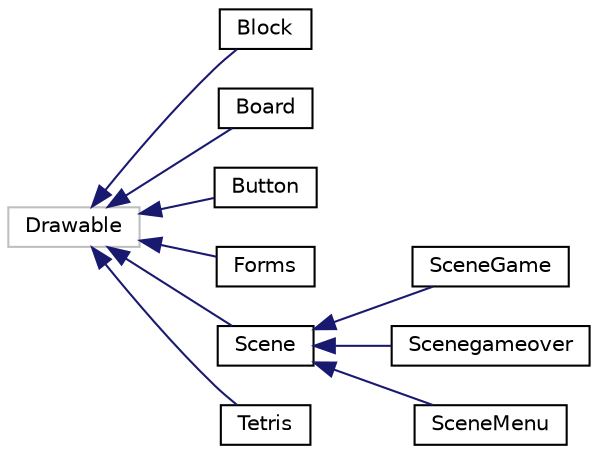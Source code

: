 digraph "Graphical Class Hierarchy"
{
  edge [fontname="Helvetica",fontsize="10",labelfontname="Helvetica",labelfontsize="10"];
  node [fontname="Helvetica",fontsize="10",shape=record];
  rankdir="LR";
  Node2 [label="Drawable",height=0.2,width=0.4,color="grey75", fillcolor="white", style="filled"];
  Node2 -> Node0 [dir="back",color="midnightblue",fontsize="10",style="solid",fontname="Helvetica"];
  Node0 [label="Block",height=0.2,width=0.4,color="black", fillcolor="white", style="filled",URL="$class_block.html"];
  Node2 -> Node4 [dir="back",color="midnightblue",fontsize="10",style="solid",fontname="Helvetica"];
  Node4 [label="Board",height=0.2,width=0.4,color="black", fillcolor="white", style="filled",URL="$class_board.html"];
  Node2 -> Node5 [dir="back",color="midnightblue",fontsize="10",style="solid",fontname="Helvetica"];
  Node5 [label="Button",height=0.2,width=0.4,color="black", fillcolor="white", style="filled",URL="$class_button.html"];
  Node2 -> Node6 [dir="back",color="midnightblue",fontsize="10",style="solid",fontname="Helvetica"];
  Node6 [label="Forms",height=0.2,width=0.4,color="black", fillcolor="white", style="filled",URL="$class_forms.html"];
  Node2 -> Node7 [dir="back",color="midnightblue",fontsize="10",style="solid",fontname="Helvetica"];
  Node7 [label="Scene",height=0.2,width=0.4,color="black", fillcolor="white", style="filled",URL="$class_scene.html"];
  Node7 -> Node8 [dir="back",color="midnightblue",fontsize="10",style="solid",fontname="Helvetica"];
  Node8 [label="SceneGame",height=0.2,width=0.4,color="black", fillcolor="white", style="filled",URL="$class_scene_game.html"];
  Node7 -> Node9 [dir="back",color="midnightblue",fontsize="10",style="solid",fontname="Helvetica"];
  Node9 [label="Scenegameover",height=0.2,width=0.4,color="black", fillcolor="white", style="filled",URL="$class_scenegameover.html"];
  Node7 -> Node10 [dir="back",color="midnightblue",fontsize="10",style="solid",fontname="Helvetica"];
  Node10 [label="SceneMenu",height=0.2,width=0.4,color="black", fillcolor="white", style="filled",URL="$class_scene_menu.html"];
  Node2 -> Node11 [dir="back",color="midnightblue",fontsize="10",style="solid",fontname="Helvetica"];
  Node11 [label="Tetris",height=0.2,width=0.4,color="black", fillcolor="white", style="filled",URL="$class_tetris.html"];
}
